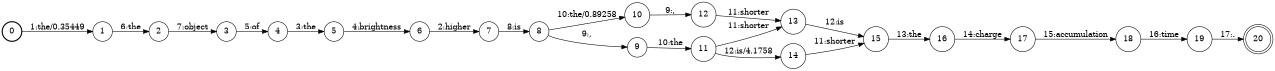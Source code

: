 digraph FST {
rankdir = LR;
size = "8.5,11";
label = "";
center = 1;
orientation = Portrait;
ranksep = "0.4";
nodesep = "0.25";
0 [label = "0", shape = circle, style = bold, fontsize = 14]
	0 -> 1 [label = "1:the/0.35449", fontsize = 14];
1 [label = "1", shape = circle, style = solid, fontsize = 14]
	1 -> 2 [label = "6:the", fontsize = 14];
2 [label = "2", shape = circle, style = solid, fontsize = 14]
	2 -> 3 [label = "7:object", fontsize = 14];
3 [label = "3", shape = circle, style = solid, fontsize = 14]
	3 -> 4 [label = "5:of", fontsize = 14];
4 [label = "4", shape = circle, style = solid, fontsize = 14]
	4 -> 5 [label = "3:the", fontsize = 14];
5 [label = "5", shape = circle, style = solid, fontsize = 14]
	5 -> 6 [label = "4:brightness", fontsize = 14];
6 [label = "6", shape = circle, style = solid, fontsize = 14]
	6 -> 7 [label = "2:higher", fontsize = 14];
7 [label = "7", shape = circle, style = solid, fontsize = 14]
	7 -> 8 [label = "8:is", fontsize = 14];
8 [label = "8", shape = circle, style = solid, fontsize = 14]
	8 -> 10 [label = "10:the/0.89258", fontsize = 14];
	8 -> 9 [label = "9:,", fontsize = 14];
9 [label = "9", shape = circle, style = solid, fontsize = 14]
	9 -> 11 [label = "10:the", fontsize = 14];
10 [label = "10", shape = circle, style = solid, fontsize = 14]
	10 -> 12 [label = "9:,", fontsize = 14];
11 [label = "11", shape = circle, style = solid, fontsize = 14]
	11 -> 14 [label = "12:is/4.1758", fontsize = 14];
	11 -> 13 [label = "11:shorter", fontsize = 14];
12 [label = "12", shape = circle, style = solid, fontsize = 14]
	12 -> 13 [label = "11:shorter", fontsize = 14];
13 [label = "13", shape = circle, style = solid, fontsize = 14]
	13 -> 15 [label = "12:is", fontsize = 14];
14 [label = "14", shape = circle, style = solid, fontsize = 14]
	14 -> 15 [label = "11:shorter", fontsize = 14];
15 [label = "15", shape = circle, style = solid, fontsize = 14]
	15 -> 16 [label = "13:the", fontsize = 14];
16 [label = "16", shape = circle, style = solid, fontsize = 14]
	16 -> 17 [label = "14:charge", fontsize = 14];
17 [label = "17", shape = circle, style = solid, fontsize = 14]
	17 -> 18 [label = "15:accumulation", fontsize = 14];
18 [label = "18", shape = circle, style = solid, fontsize = 14]
	18 -> 19 [label = "16:time", fontsize = 14];
19 [label = "19", shape = circle, style = solid, fontsize = 14]
	19 -> 20 [label = "17:.", fontsize = 14];
20 [label = "20", shape = doublecircle, style = solid, fontsize = 14]
}
